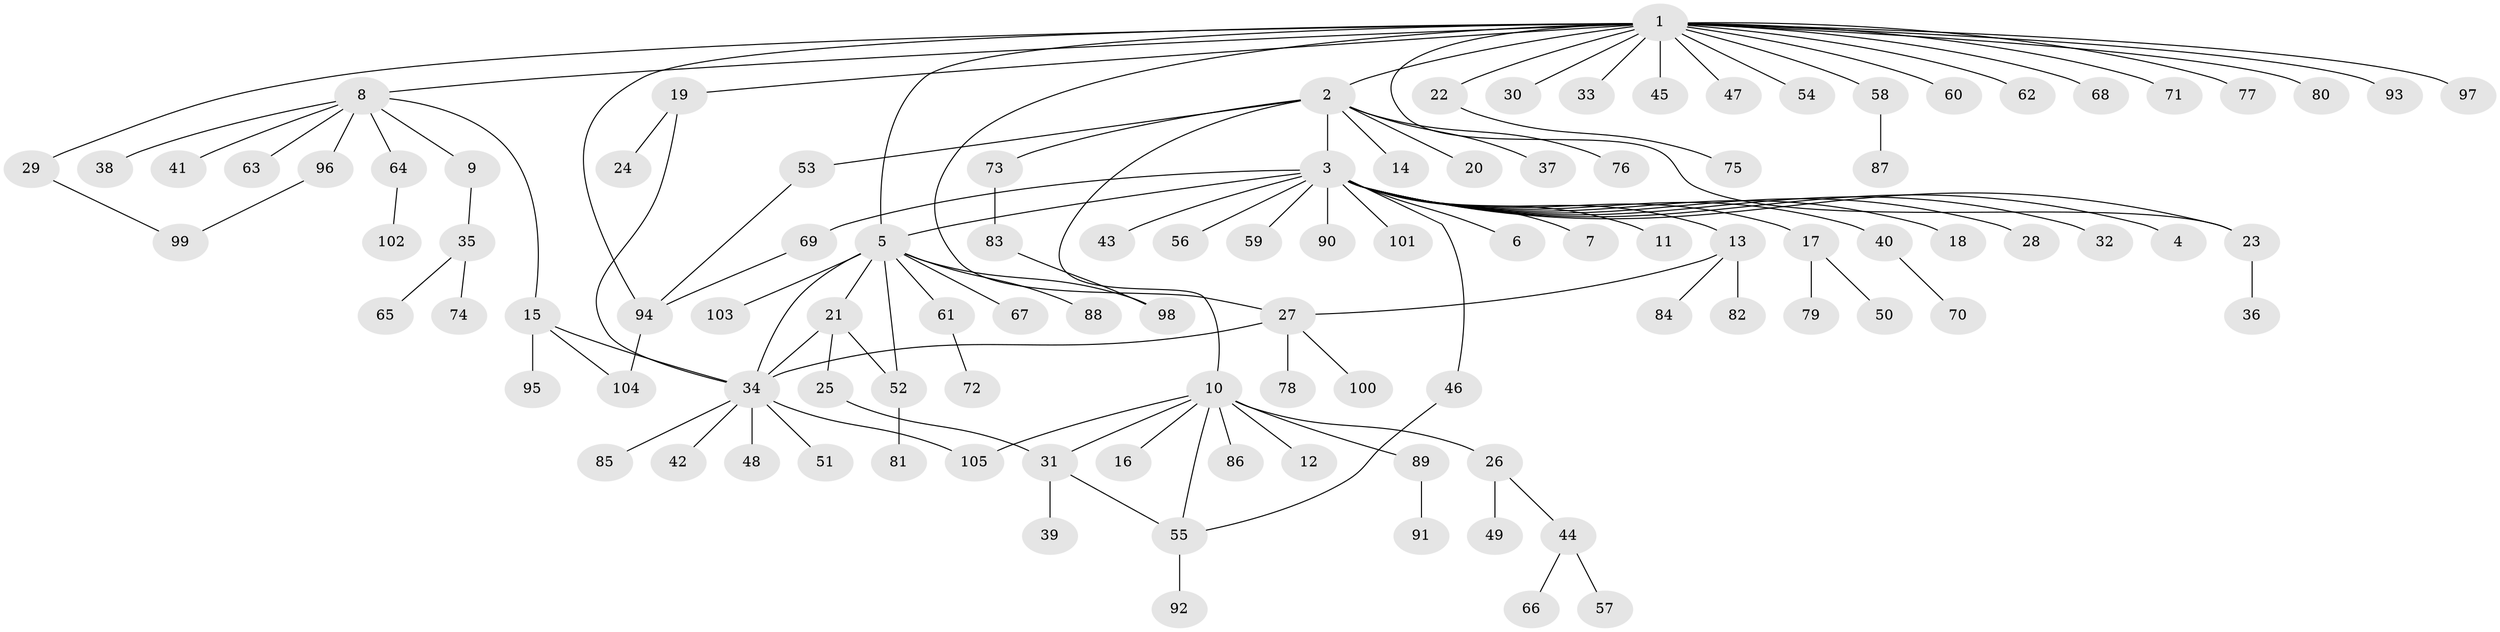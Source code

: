 // coarse degree distribution, {10: 0.03225806451612903, 1: 0.8709677419354839, 3: 0.06451612903225806, 19: 0.03225806451612903}
// Generated by graph-tools (version 1.1) at 2025/51/03/04/25 21:51:09]
// undirected, 105 vertices, 121 edges
graph export_dot {
graph [start="1"]
  node [color=gray90,style=filled];
  1;
  2;
  3;
  4;
  5;
  6;
  7;
  8;
  9;
  10;
  11;
  12;
  13;
  14;
  15;
  16;
  17;
  18;
  19;
  20;
  21;
  22;
  23;
  24;
  25;
  26;
  27;
  28;
  29;
  30;
  31;
  32;
  33;
  34;
  35;
  36;
  37;
  38;
  39;
  40;
  41;
  42;
  43;
  44;
  45;
  46;
  47;
  48;
  49;
  50;
  51;
  52;
  53;
  54;
  55;
  56;
  57;
  58;
  59;
  60;
  61;
  62;
  63;
  64;
  65;
  66;
  67;
  68;
  69;
  70;
  71;
  72;
  73;
  74;
  75;
  76;
  77;
  78;
  79;
  80;
  81;
  82;
  83;
  84;
  85;
  86;
  87;
  88;
  89;
  90;
  91;
  92;
  93;
  94;
  95;
  96;
  97;
  98;
  99;
  100;
  101;
  102;
  103;
  104;
  105;
  1 -- 2;
  1 -- 5;
  1 -- 8;
  1 -- 19;
  1 -- 22;
  1 -- 23;
  1 -- 27;
  1 -- 29;
  1 -- 30;
  1 -- 33;
  1 -- 45;
  1 -- 47;
  1 -- 54;
  1 -- 58;
  1 -- 60;
  1 -- 62;
  1 -- 68;
  1 -- 71;
  1 -- 77;
  1 -- 80;
  1 -- 93;
  1 -- 94;
  1 -- 97;
  2 -- 3;
  2 -- 10;
  2 -- 14;
  2 -- 20;
  2 -- 37;
  2 -- 53;
  2 -- 73;
  2 -- 76;
  3 -- 4;
  3 -- 5;
  3 -- 6;
  3 -- 7;
  3 -- 11;
  3 -- 13;
  3 -- 17;
  3 -- 18;
  3 -- 23;
  3 -- 28;
  3 -- 32;
  3 -- 40;
  3 -- 43;
  3 -- 46;
  3 -- 56;
  3 -- 59;
  3 -- 69;
  3 -- 90;
  3 -- 101;
  5 -- 21;
  5 -- 34;
  5 -- 52;
  5 -- 61;
  5 -- 67;
  5 -- 88;
  5 -- 98;
  5 -- 103;
  8 -- 9;
  8 -- 15;
  8 -- 38;
  8 -- 41;
  8 -- 63;
  8 -- 64;
  8 -- 96;
  9 -- 35;
  10 -- 12;
  10 -- 16;
  10 -- 26;
  10 -- 31;
  10 -- 55;
  10 -- 86;
  10 -- 89;
  10 -- 105;
  13 -- 27;
  13 -- 82;
  13 -- 84;
  15 -- 34;
  15 -- 95;
  15 -- 104;
  17 -- 50;
  17 -- 79;
  19 -- 24;
  19 -- 34;
  21 -- 25;
  21 -- 34;
  21 -- 52;
  22 -- 75;
  23 -- 36;
  25 -- 31;
  26 -- 44;
  26 -- 49;
  27 -- 34;
  27 -- 78;
  27 -- 100;
  29 -- 99;
  31 -- 39;
  31 -- 55;
  34 -- 42;
  34 -- 48;
  34 -- 51;
  34 -- 85;
  34 -- 105;
  35 -- 65;
  35 -- 74;
  40 -- 70;
  44 -- 57;
  44 -- 66;
  46 -- 55;
  52 -- 81;
  53 -- 94;
  55 -- 92;
  58 -- 87;
  61 -- 72;
  64 -- 102;
  69 -- 94;
  73 -- 83;
  83 -- 98;
  89 -- 91;
  94 -- 104;
  96 -- 99;
}
